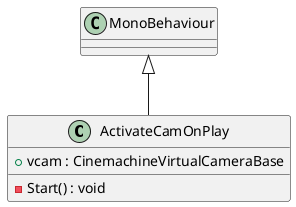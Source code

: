 @startuml
class ActivateCamOnPlay {
    + vcam : CinemachineVirtualCameraBase
    - Start() : void
}
MonoBehaviour <|-- ActivateCamOnPlay
@enduml
